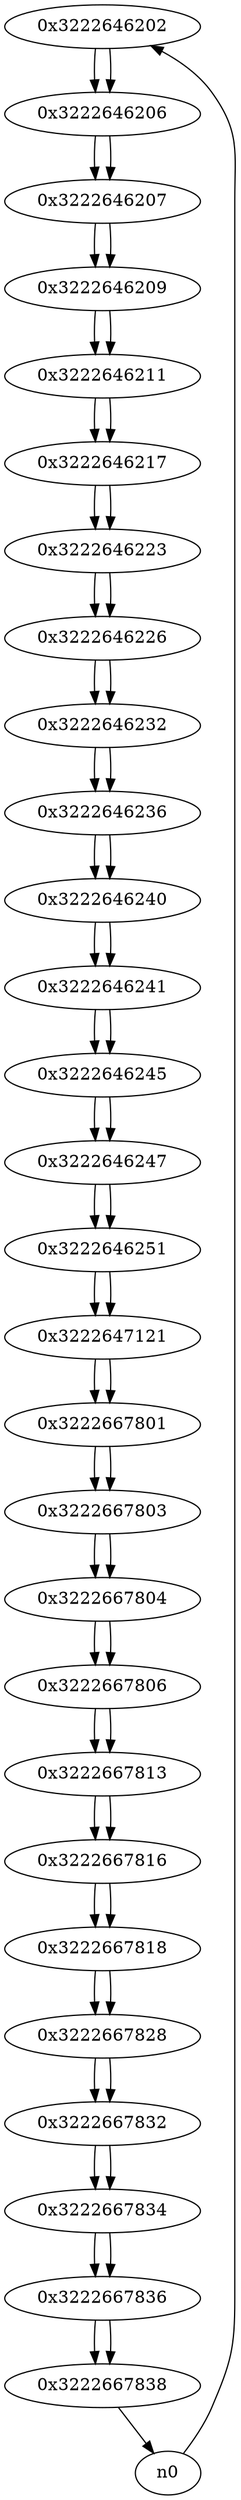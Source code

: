 digraph G{
/* nodes */
  n1 [label="0x3222646202"]
  n2 [label="0x3222646206"]
  n3 [label="0x3222646207"]
  n4 [label="0x3222646209"]
  n5 [label="0x3222646211"]
  n6 [label="0x3222646217"]
  n7 [label="0x3222646223"]
  n8 [label="0x3222646226"]
  n9 [label="0x3222646232"]
  n10 [label="0x3222646236"]
  n11 [label="0x3222646240"]
  n12 [label="0x3222646241"]
  n13 [label="0x3222646245"]
  n14 [label="0x3222646247"]
  n15 [label="0x3222646251"]
  n16 [label="0x3222647121"]
  n17 [label="0x3222667801"]
  n18 [label="0x3222667803"]
  n19 [label="0x3222667804"]
  n20 [label="0x3222667806"]
  n21 [label="0x3222667813"]
  n22 [label="0x3222667816"]
  n23 [label="0x3222667818"]
  n24 [label="0x3222667828"]
  n25 [label="0x3222667832"]
  n26 [label="0x3222667834"]
  n27 [label="0x3222667836"]
  n28 [label="0x3222667838"]
/* edges */
n1 -> n2;
n0 -> n1;
n2 -> n3;
n1 -> n2;
n3 -> n4;
n2 -> n3;
n4 -> n5;
n3 -> n4;
n5 -> n6;
n4 -> n5;
n6 -> n7;
n5 -> n6;
n7 -> n8;
n6 -> n7;
n8 -> n9;
n7 -> n8;
n9 -> n10;
n8 -> n9;
n10 -> n11;
n9 -> n10;
n11 -> n12;
n10 -> n11;
n12 -> n13;
n11 -> n12;
n13 -> n14;
n12 -> n13;
n14 -> n15;
n13 -> n14;
n15 -> n16;
n14 -> n15;
n16 -> n17;
n15 -> n16;
n17 -> n18;
n16 -> n17;
n18 -> n19;
n17 -> n18;
n19 -> n20;
n18 -> n19;
n20 -> n21;
n19 -> n20;
n21 -> n22;
n20 -> n21;
n22 -> n23;
n21 -> n22;
n23 -> n24;
n22 -> n23;
n24 -> n25;
n23 -> n24;
n25 -> n26;
n24 -> n25;
n26 -> n27;
n25 -> n26;
n27 -> n28;
n26 -> n27;
n28 -> n0;
n27 -> n28;
}
